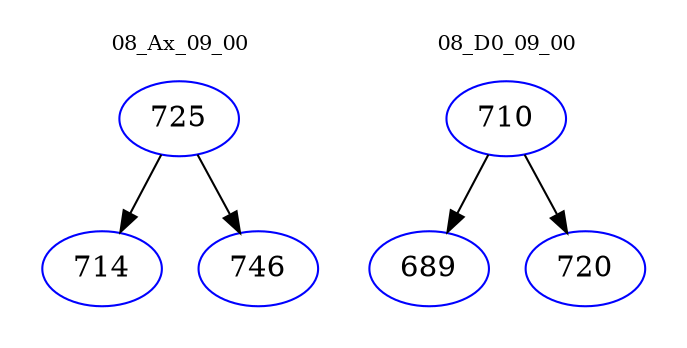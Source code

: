 digraph{
subgraph cluster_0 {
color = white
label = "08_Ax_09_00";
fontsize=10;
T0_725 [label="725", color="blue"]
T0_725 -> T0_714 [color="black"]
T0_714 [label="714", color="blue"]
T0_725 -> T0_746 [color="black"]
T0_746 [label="746", color="blue"]
}
subgraph cluster_1 {
color = white
label = "08_D0_09_00";
fontsize=10;
T1_710 [label="710", color="blue"]
T1_710 -> T1_689 [color="black"]
T1_689 [label="689", color="blue"]
T1_710 -> T1_720 [color="black"]
T1_720 [label="720", color="blue"]
}
}
